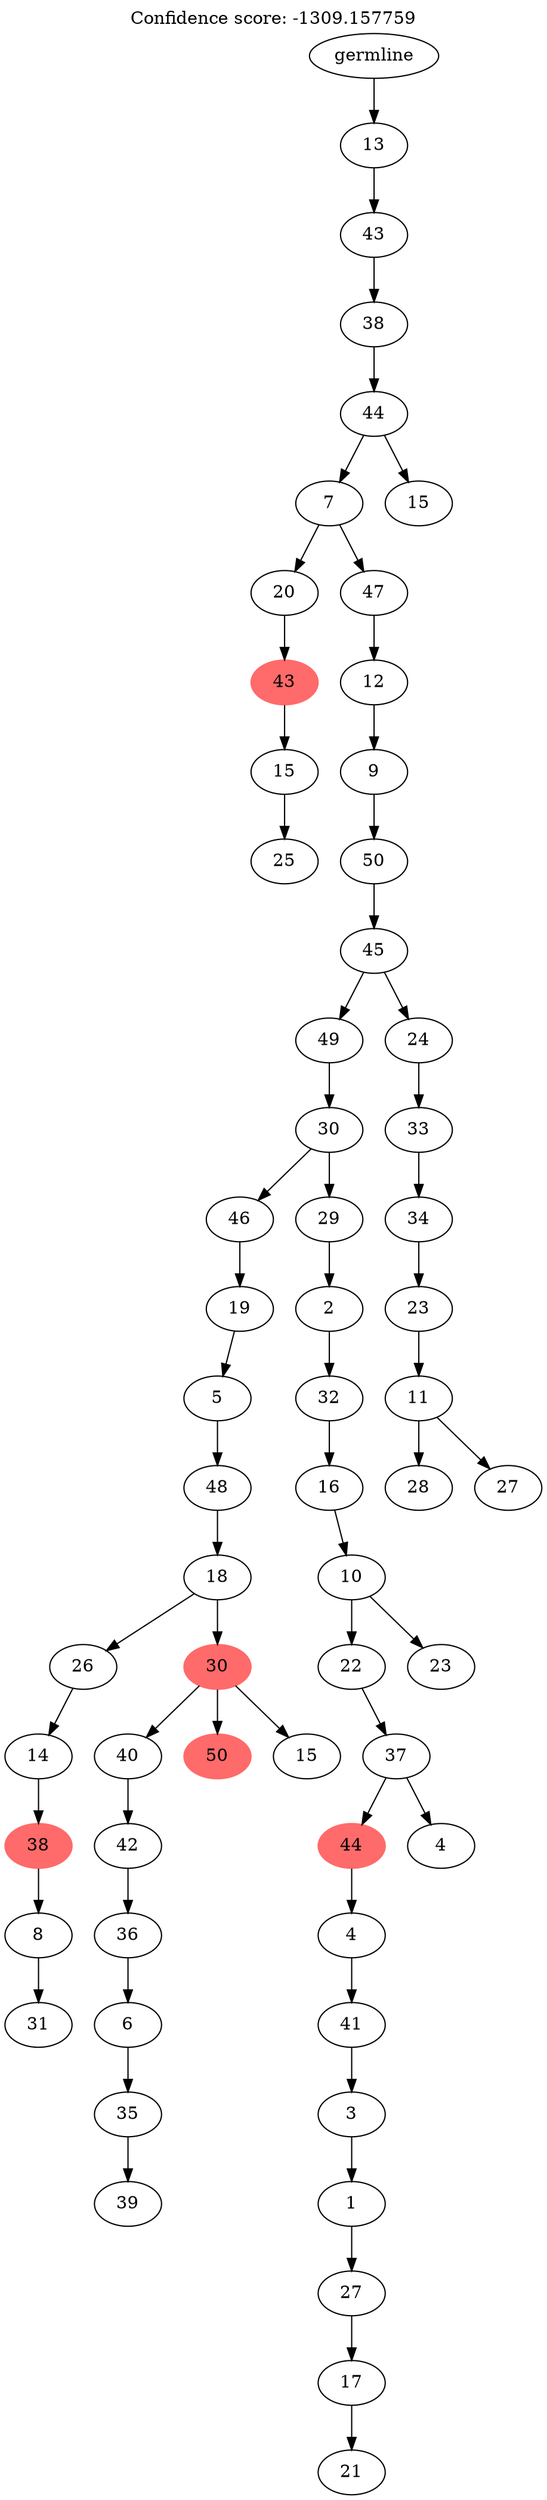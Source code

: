 digraph g {
	"58" -> "59";
	"59" [label="25"];
	"57" -> "58";
	"58" [label="15"];
	"56" -> "57";
	"57" [color=indianred1, style=filled, label="43"];
	"54" -> "55";
	"55" [label="31"];
	"53" -> "54";
	"54" [label="8"];
	"52" -> "53";
	"53" [color=indianred1, style=filled, label="38"];
	"51" -> "52";
	"52" [label="14"];
	"48" -> "49";
	"49" [label="39"];
	"47" -> "48";
	"48" [label="35"];
	"46" -> "47";
	"47" [label="6"];
	"45" -> "46";
	"46" [label="36"];
	"44" -> "45";
	"45" [label="42"];
	"42" -> "43";
	"43" [color=indianred1, style=filled, label="50"];
	"42" -> "44";
	"44" [label="40"];
	"42" -> "50";
	"50" [label="15"];
	"41" -> "42";
	"42" [color=indianred1, style=filled, label="30"];
	"41" -> "51";
	"51" [label="26"];
	"40" -> "41";
	"41" [label="18"];
	"39" -> "40";
	"40" [label="48"];
	"38" -> "39";
	"39" [label="5"];
	"37" -> "38";
	"38" [label="19"];
	"33" -> "34";
	"34" [label="21"];
	"32" -> "33";
	"33" [label="17"];
	"31" -> "32";
	"32" [label="27"];
	"30" -> "31";
	"31" [label="1"];
	"29" -> "30";
	"30" [label="3"];
	"28" -> "29";
	"29" [label="41"];
	"27" -> "28";
	"28" [label="4"];
	"26" -> "27";
	"27" [color=indianred1, style=filled, label="44"];
	"26" -> "35";
	"35" [label="4"];
	"25" -> "26";
	"26" [label="37"];
	"24" -> "25";
	"25" [label="22"];
	"24" -> "36";
	"36" [label="23"];
	"23" -> "24";
	"24" [label="10"];
	"22" -> "23";
	"23" [label="16"];
	"21" -> "22";
	"22" [label="32"];
	"20" -> "21";
	"21" [label="2"];
	"19" -> "20";
	"20" [label="29"];
	"19" -> "37";
	"37" [label="46"];
	"18" -> "19";
	"19" [label="30"];
	"15" -> "16";
	"16" [label="28"];
	"15" -> "17";
	"17" [label="27"];
	"14" -> "15";
	"15" [label="11"];
	"13" -> "14";
	"14" [label="23"];
	"12" -> "13";
	"13" [label="34"];
	"11" -> "12";
	"12" [label="33"];
	"10" -> "11";
	"11" [label="24"];
	"10" -> "18";
	"18" [label="49"];
	"9" -> "10";
	"10" [label="45"];
	"8" -> "9";
	"9" [label="50"];
	"7" -> "8";
	"8" [label="9"];
	"6" -> "7";
	"7" [label="12"];
	"5" -> "6";
	"6" [label="47"];
	"5" -> "56";
	"56" [label="20"];
	"4" -> "5";
	"5" [label="7"];
	"4" -> "60";
	"60" [label="15"];
	"3" -> "4";
	"4" [label="44"];
	"2" -> "3";
	"3" [label="38"];
	"1" -> "2";
	"2" [label="43"];
	"0" -> "1";
	"1" [label="13"];
	"0" [label="germline"];
	labelloc="t";
	label="Confidence score: -1309.157759";
}
